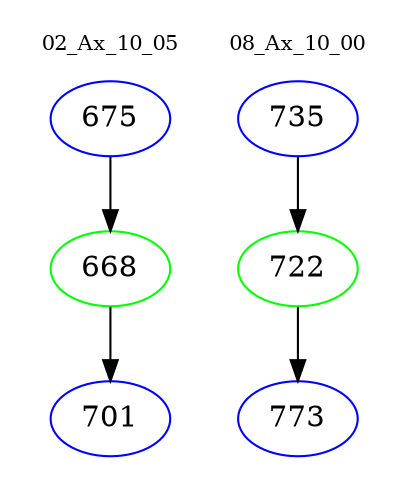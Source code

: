 digraph{
subgraph cluster_0 {
color = white
label = "02_Ax_10_05";
fontsize=10;
T0_675 [label="675", color="blue"]
T0_675 -> T0_668 [color="black"]
T0_668 [label="668", color="green"]
T0_668 -> T0_701 [color="black"]
T0_701 [label="701", color="blue"]
}
subgraph cluster_1 {
color = white
label = "08_Ax_10_00";
fontsize=10;
T1_735 [label="735", color="blue"]
T1_735 -> T1_722 [color="black"]
T1_722 [label="722", color="green"]
T1_722 -> T1_773 [color="black"]
T1_773 [label="773", color="blue"]
}
}
